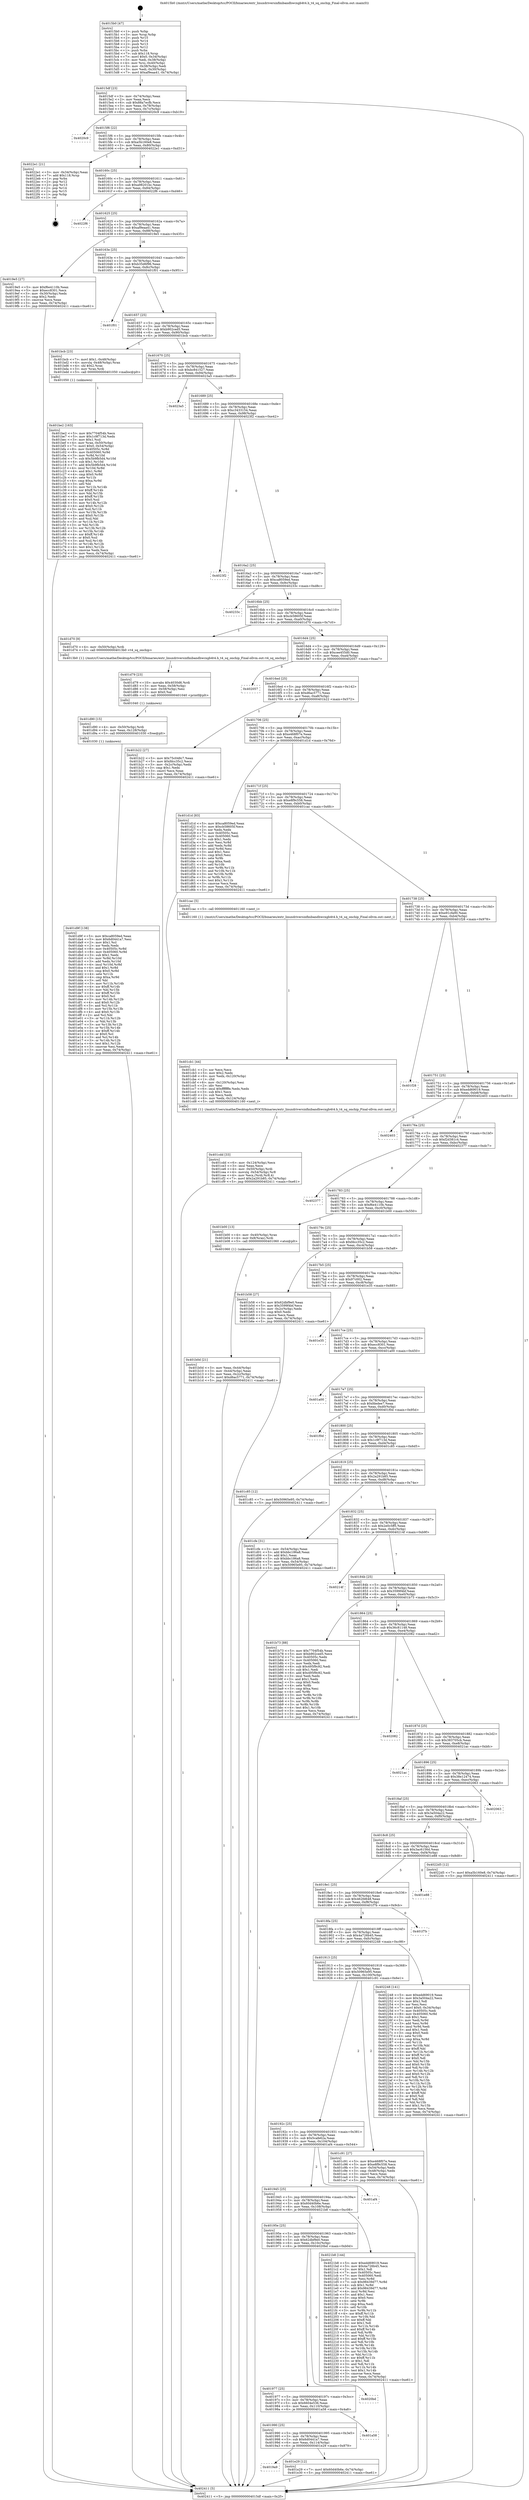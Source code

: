 digraph "0x4015b0" {
  label = "0x4015b0 (/mnt/c/Users/mathe/Desktop/tcc/POCII/binaries/extr_linuxdriversinfinibandhwcxgb4t4.h_t4_sq_onchip_Final-ollvm.out::main(0))"
  labelloc = "t"
  node[shape=record]

  Entry [label="",width=0.3,height=0.3,shape=circle,fillcolor=black,style=filled]
  "0x4015df" [label="{
     0x4015df [23]\l
     | [instrs]\l
     &nbsp;&nbsp;0x4015df \<+3\>: mov -0x74(%rbp),%eax\l
     &nbsp;&nbsp;0x4015e2 \<+2\>: mov %eax,%ecx\l
     &nbsp;&nbsp;0x4015e4 \<+6\>: sub $0x88a7ecfb,%ecx\l
     &nbsp;&nbsp;0x4015ea \<+3\>: mov %eax,-0x78(%rbp)\l
     &nbsp;&nbsp;0x4015ed \<+3\>: mov %ecx,-0x7c(%rbp)\l
     &nbsp;&nbsp;0x4015f0 \<+6\>: je 00000000004020c9 \<main+0xb19\>\l
  }"]
  "0x4020c9" [label="{
     0x4020c9\l
  }", style=dashed]
  "0x4015f6" [label="{
     0x4015f6 [22]\l
     | [instrs]\l
     &nbsp;&nbsp;0x4015f6 \<+5\>: jmp 00000000004015fb \<main+0x4b\>\l
     &nbsp;&nbsp;0x4015fb \<+3\>: mov -0x78(%rbp),%eax\l
     &nbsp;&nbsp;0x4015fe \<+5\>: sub $0xa5b160e8,%eax\l
     &nbsp;&nbsp;0x401603 \<+3\>: mov %eax,-0x80(%rbp)\l
     &nbsp;&nbsp;0x401606 \<+6\>: je 00000000004022e1 \<main+0xd31\>\l
  }"]
  Exit [label="",width=0.3,height=0.3,shape=circle,fillcolor=black,style=filled,peripheries=2]
  "0x4022e1" [label="{
     0x4022e1 [21]\l
     | [instrs]\l
     &nbsp;&nbsp;0x4022e1 \<+3\>: mov -0x34(%rbp),%eax\l
     &nbsp;&nbsp;0x4022e4 \<+7\>: add $0x118,%rsp\l
     &nbsp;&nbsp;0x4022eb \<+1\>: pop %rbx\l
     &nbsp;&nbsp;0x4022ec \<+2\>: pop %r12\l
     &nbsp;&nbsp;0x4022ee \<+2\>: pop %r13\l
     &nbsp;&nbsp;0x4022f0 \<+2\>: pop %r14\l
     &nbsp;&nbsp;0x4022f2 \<+2\>: pop %r15\l
     &nbsp;&nbsp;0x4022f4 \<+1\>: pop %rbp\l
     &nbsp;&nbsp;0x4022f5 \<+1\>: ret\l
  }"]
  "0x40160c" [label="{
     0x40160c [25]\l
     | [instrs]\l
     &nbsp;&nbsp;0x40160c \<+5\>: jmp 0000000000401611 \<main+0x61\>\l
     &nbsp;&nbsp;0x401611 \<+3\>: mov -0x78(%rbp),%eax\l
     &nbsp;&nbsp;0x401614 \<+5\>: sub $0xa98201bc,%eax\l
     &nbsp;&nbsp;0x401619 \<+6\>: mov %eax,-0x84(%rbp)\l
     &nbsp;&nbsp;0x40161f \<+6\>: je 00000000004022f6 \<main+0xd46\>\l
  }"]
  "0x4019a9" [label="{
     0x4019a9\l
  }", style=dashed]
  "0x4022f6" [label="{
     0x4022f6\l
  }", style=dashed]
  "0x401625" [label="{
     0x401625 [25]\l
     | [instrs]\l
     &nbsp;&nbsp;0x401625 \<+5\>: jmp 000000000040162a \<main+0x7a\>\l
     &nbsp;&nbsp;0x40162a \<+3\>: mov -0x78(%rbp),%eax\l
     &nbsp;&nbsp;0x40162d \<+5\>: sub $0xaf9eaa41,%eax\l
     &nbsp;&nbsp;0x401632 \<+6\>: mov %eax,-0x88(%rbp)\l
     &nbsp;&nbsp;0x401638 \<+6\>: je 00000000004019e5 \<main+0x435\>\l
  }"]
  "0x401e29" [label="{
     0x401e29 [12]\l
     | [instrs]\l
     &nbsp;&nbsp;0x401e29 \<+7\>: movl $0x60d40b6e,-0x74(%rbp)\l
     &nbsp;&nbsp;0x401e30 \<+5\>: jmp 0000000000402411 \<main+0xe61\>\l
  }"]
  "0x4019e5" [label="{
     0x4019e5 [27]\l
     | [instrs]\l
     &nbsp;&nbsp;0x4019e5 \<+5\>: mov $0xf6e4110b,%eax\l
     &nbsp;&nbsp;0x4019ea \<+5\>: mov $0xecc8301,%ecx\l
     &nbsp;&nbsp;0x4019ef \<+3\>: mov -0x30(%rbp),%edx\l
     &nbsp;&nbsp;0x4019f2 \<+3\>: cmp $0x2,%edx\l
     &nbsp;&nbsp;0x4019f5 \<+3\>: cmovne %ecx,%eax\l
     &nbsp;&nbsp;0x4019f8 \<+3\>: mov %eax,-0x74(%rbp)\l
     &nbsp;&nbsp;0x4019fb \<+5\>: jmp 0000000000402411 \<main+0xe61\>\l
  }"]
  "0x40163e" [label="{
     0x40163e [25]\l
     | [instrs]\l
     &nbsp;&nbsp;0x40163e \<+5\>: jmp 0000000000401643 \<main+0x93\>\l
     &nbsp;&nbsp;0x401643 \<+3\>: mov -0x78(%rbp),%eax\l
     &nbsp;&nbsp;0x401646 \<+5\>: sub $0xb35d6f96,%eax\l
     &nbsp;&nbsp;0x40164b \<+6\>: mov %eax,-0x8c(%rbp)\l
     &nbsp;&nbsp;0x401651 \<+6\>: je 0000000000401f01 \<main+0x951\>\l
  }"]
  "0x402411" [label="{
     0x402411 [5]\l
     | [instrs]\l
     &nbsp;&nbsp;0x402411 \<+5\>: jmp 00000000004015df \<main+0x2f\>\l
  }"]
  "0x4015b0" [label="{
     0x4015b0 [47]\l
     | [instrs]\l
     &nbsp;&nbsp;0x4015b0 \<+1\>: push %rbp\l
     &nbsp;&nbsp;0x4015b1 \<+3\>: mov %rsp,%rbp\l
     &nbsp;&nbsp;0x4015b4 \<+2\>: push %r15\l
     &nbsp;&nbsp;0x4015b6 \<+2\>: push %r14\l
     &nbsp;&nbsp;0x4015b8 \<+2\>: push %r13\l
     &nbsp;&nbsp;0x4015ba \<+2\>: push %r12\l
     &nbsp;&nbsp;0x4015bc \<+1\>: push %rbx\l
     &nbsp;&nbsp;0x4015bd \<+7\>: sub $0x118,%rsp\l
     &nbsp;&nbsp;0x4015c4 \<+7\>: movl $0x0,-0x34(%rbp)\l
     &nbsp;&nbsp;0x4015cb \<+3\>: mov %edi,-0x38(%rbp)\l
     &nbsp;&nbsp;0x4015ce \<+4\>: mov %rsi,-0x40(%rbp)\l
     &nbsp;&nbsp;0x4015d2 \<+3\>: mov -0x38(%rbp),%edi\l
     &nbsp;&nbsp;0x4015d5 \<+3\>: mov %edi,-0x30(%rbp)\l
     &nbsp;&nbsp;0x4015d8 \<+7\>: movl $0xaf9eaa41,-0x74(%rbp)\l
  }"]
  "0x401990" [label="{
     0x401990 [25]\l
     | [instrs]\l
     &nbsp;&nbsp;0x401990 \<+5\>: jmp 0000000000401995 \<main+0x3e5\>\l
     &nbsp;&nbsp;0x401995 \<+3\>: mov -0x78(%rbp),%eax\l
     &nbsp;&nbsp;0x401998 \<+5\>: sub $0x6d0441a7,%eax\l
     &nbsp;&nbsp;0x40199d \<+6\>: mov %eax,-0x114(%rbp)\l
     &nbsp;&nbsp;0x4019a3 \<+6\>: je 0000000000401e29 \<main+0x879\>\l
  }"]
  "0x401f01" [label="{
     0x401f01\l
  }", style=dashed]
  "0x401657" [label="{
     0x401657 [25]\l
     | [instrs]\l
     &nbsp;&nbsp;0x401657 \<+5\>: jmp 000000000040165c \<main+0xac\>\l
     &nbsp;&nbsp;0x40165c \<+3\>: mov -0x78(%rbp),%eax\l
     &nbsp;&nbsp;0x40165f \<+5\>: sub $0xb902ced5,%eax\l
     &nbsp;&nbsp;0x401664 \<+6\>: mov %eax,-0x90(%rbp)\l
     &nbsp;&nbsp;0x40166a \<+6\>: je 0000000000401bcb \<main+0x61b\>\l
  }"]
  "0x401a58" [label="{
     0x401a58\l
  }", style=dashed]
  "0x401bcb" [label="{
     0x401bcb [23]\l
     | [instrs]\l
     &nbsp;&nbsp;0x401bcb \<+7\>: movl $0x1,-0x48(%rbp)\l
     &nbsp;&nbsp;0x401bd2 \<+4\>: movslq -0x48(%rbp),%rax\l
     &nbsp;&nbsp;0x401bd6 \<+4\>: shl $0x2,%rax\l
     &nbsp;&nbsp;0x401bda \<+3\>: mov %rax,%rdi\l
     &nbsp;&nbsp;0x401bdd \<+5\>: call 0000000000401050 \<malloc@plt\>\l
     | [calls]\l
     &nbsp;&nbsp;0x401050 \{1\} (unknown)\l
  }"]
  "0x401670" [label="{
     0x401670 [25]\l
     | [instrs]\l
     &nbsp;&nbsp;0x401670 \<+5\>: jmp 0000000000401675 \<main+0xc5\>\l
     &nbsp;&nbsp;0x401675 \<+3\>: mov -0x78(%rbp),%eax\l
     &nbsp;&nbsp;0x401678 \<+5\>: sub $0xbc841527,%eax\l
     &nbsp;&nbsp;0x40167d \<+6\>: mov %eax,-0x94(%rbp)\l
     &nbsp;&nbsp;0x401683 \<+6\>: je 00000000004023a5 \<main+0xdf5\>\l
  }"]
  "0x401977" [label="{
     0x401977 [25]\l
     | [instrs]\l
     &nbsp;&nbsp;0x401977 \<+5\>: jmp 000000000040197c \<main+0x3cc\>\l
     &nbsp;&nbsp;0x40197c \<+3\>: mov -0x78(%rbp),%eax\l
     &nbsp;&nbsp;0x40197f \<+5\>: sub $0x6604e536,%eax\l
     &nbsp;&nbsp;0x401984 \<+6\>: mov %eax,-0x110(%rbp)\l
     &nbsp;&nbsp;0x40198a \<+6\>: je 0000000000401a58 \<main+0x4a8\>\l
  }"]
  "0x4023a5" [label="{
     0x4023a5\l
  }", style=dashed]
  "0x401689" [label="{
     0x401689 [25]\l
     | [instrs]\l
     &nbsp;&nbsp;0x401689 \<+5\>: jmp 000000000040168e \<main+0xde\>\l
     &nbsp;&nbsp;0x40168e \<+3\>: mov -0x78(%rbp),%eax\l
     &nbsp;&nbsp;0x401691 \<+5\>: sub $0xc3433154,%eax\l
     &nbsp;&nbsp;0x401696 \<+6\>: mov %eax,-0x98(%rbp)\l
     &nbsp;&nbsp;0x40169c \<+6\>: je 00000000004023f2 \<main+0xe42\>\l
  }"]
  "0x4020bd" [label="{
     0x4020bd\l
  }", style=dashed]
  "0x4023f2" [label="{
     0x4023f2\l
  }", style=dashed]
  "0x4016a2" [label="{
     0x4016a2 [25]\l
     | [instrs]\l
     &nbsp;&nbsp;0x4016a2 \<+5\>: jmp 00000000004016a7 \<main+0xf7\>\l
     &nbsp;&nbsp;0x4016a7 \<+3\>: mov -0x78(%rbp),%eax\l
     &nbsp;&nbsp;0x4016aa \<+5\>: sub $0xca8059ed,%eax\l
     &nbsp;&nbsp;0x4016af \<+6\>: mov %eax,-0x9c(%rbp)\l
     &nbsp;&nbsp;0x4016b5 \<+6\>: je 000000000040233c \<main+0xd8c\>\l
  }"]
  "0x40195e" [label="{
     0x40195e [25]\l
     | [instrs]\l
     &nbsp;&nbsp;0x40195e \<+5\>: jmp 0000000000401963 \<main+0x3b3\>\l
     &nbsp;&nbsp;0x401963 \<+3\>: mov -0x78(%rbp),%eax\l
     &nbsp;&nbsp;0x401966 \<+5\>: sub $0x62dbf9e0,%eax\l
     &nbsp;&nbsp;0x40196b \<+6\>: mov %eax,-0x10c(%rbp)\l
     &nbsp;&nbsp;0x401971 \<+6\>: je 00000000004020bd \<main+0xb0d\>\l
  }"]
  "0x40233c" [label="{
     0x40233c\l
  }", style=dashed]
  "0x4016bb" [label="{
     0x4016bb [25]\l
     | [instrs]\l
     &nbsp;&nbsp;0x4016bb \<+5\>: jmp 00000000004016c0 \<main+0x110\>\l
     &nbsp;&nbsp;0x4016c0 \<+3\>: mov -0x78(%rbp),%eax\l
     &nbsp;&nbsp;0x4016c3 \<+5\>: sub $0xcb58605f,%eax\l
     &nbsp;&nbsp;0x4016c8 \<+6\>: mov %eax,-0xa0(%rbp)\l
     &nbsp;&nbsp;0x4016ce \<+6\>: je 0000000000401d70 \<main+0x7c0\>\l
  }"]
  "0x4021b8" [label="{
     0x4021b8 [144]\l
     | [instrs]\l
     &nbsp;&nbsp;0x4021b8 \<+5\>: mov $0xedd69019,%eax\l
     &nbsp;&nbsp;0x4021bd \<+5\>: mov $0x4a726b45,%ecx\l
     &nbsp;&nbsp;0x4021c2 \<+2\>: mov $0x1,%dl\l
     &nbsp;&nbsp;0x4021c4 \<+7\>: mov 0x40505c,%esi\l
     &nbsp;&nbsp;0x4021cb \<+7\>: mov 0x405060,%edi\l
     &nbsp;&nbsp;0x4021d2 \<+3\>: mov %esi,%r8d\l
     &nbsp;&nbsp;0x4021d5 \<+7\>: sub $0x98439d77,%r8d\l
     &nbsp;&nbsp;0x4021dc \<+4\>: sub $0x1,%r8d\l
     &nbsp;&nbsp;0x4021e0 \<+7\>: add $0x98439d77,%r8d\l
     &nbsp;&nbsp;0x4021e7 \<+4\>: imul %r8d,%esi\l
     &nbsp;&nbsp;0x4021eb \<+3\>: and $0x1,%esi\l
     &nbsp;&nbsp;0x4021ee \<+3\>: cmp $0x0,%esi\l
     &nbsp;&nbsp;0x4021f1 \<+4\>: sete %r9b\l
     &nbsp;&nbsp;0x4021f5 \<+3\>: cmp $0xa,%edi\l
     &nbsp;&nbsp;0x4021f8 \<+4\>: setl %r10b\l
     &nbsp;&nbsp;0x4021fc \<+3\>: mov %r9b,%r11b\l
     &nbsp;&nbsp;0x4021ff \<+4\>: xor $0xff,%r11b\l
     &nbsp;&nbsp;0x402203 \<+3\>: mov %r10b,%bl\l
     &nbsp;&nbsp;0x402206 \<+3\>: xor $0xff,%bl\l
     &nbsp;&nbsp;0x402209 \<+3\>: xor $0x1,%dl\l
     &nbsp;&nbsp;0x40220c \<+3\>: mov %r11b,%r14b\l
     &nbsp;&nbsp;0x40220f \<+4\>: and $0xff,%r14b\l
     &nbsp;&nbsp;0x402213 \<+3\>: and %dl,%r9b\l
     &nbsp;&nbsp;0x402216 \<+3\>: mov %bl,%r15b\l
     &nbsp;&nbsp;0x402219 \<+4\>: and $0xff,%r15b\l
     &nbsp;&nbsp;0x40221d \<+3\>: and %dl,%r10b\l
     &nbsp;&nbsp;0x402220 \<+3\>: or %r9b,%r14b\l
     &nbsp;&nbsp;0x402223 \<+3\>: or %r10b,%r15b\l
     &nbsp;&nbsp;0x402226 \<+3\>: xor %r15b,%r14b\l
     &nbsp;&nbsp;0x402229 \<+3\>: or %bl,%r11b\l
     &nbsp;&nbsp;0x40222c \<+4\>: xor $0xff,%r11b\l
     &nbsp;&nbsp;0x402230 \<+3\>: or $0x1,%dl\l
     &nbsp;&nbsp;0x402233 \<+3\>: and %dl,%r11b\l
     &nbsp;&nbsp;0x402236 \<+3\>: or %r11b,%r14b\l
     &nbsp;&nbsp;0x402239 \<+4\>: test $0x1,%r14b\l
     &nbsp;&nbsp;0x40223d \<+3\>: cmovne %ecx,%eax\l
     &nbsp;&nbsp;0x402240 \<+3\>: mov %eax,-0x74(%rbp)\l
     &nbsp;&nbsp;0x402243 \<+5\>: jmp 0000000000402411 \<main+0xe61\>\l
  }"]
  "0x401d70" [label="{
     0x401d70 [9]\l
     | [instrs]\l
     &nbsp;&nbsp;0x401d70 \<+4\>: mov -0x50(%rbp),%rdi\l
     &nbsp;&nbsp;0x401d74 \<+5\>: call 00000000004013b0 \<t4_sq_onchip\>\l
     | [calls]\l
     &nbsp;&nbsp;0x4013b0 \{1\} (/mnt/c/Users/mathe/Desktop/tcc/POCII/binaries/extr_linuxdriversinfinibandhwcxgb4t4.h_t4_sq_onchip_Final-ollvm.out::t4_sq_onchip)\l
  }"]
  "0x4016d4" [label="{
     0x4016d4 [25]\l
     | [instrs]\l
     &nbsp;&nbsp;0x4016d4 \<+5\>: jmp 00000000004016d9 \<main+0x129\>\l
     &nbsp;&nbsp;0x4016d9 \<+3\>: mov -0x78(%rbp),%eax\l
     &nbsp;&nbsp;0x4016dc \<+5\>: sub $0xcee455d0,%eax\l
     &nbsp;&nbsp;0x4016e1 \<+6\>: mov %eax,-0xa4(%rbp)\l
     &nbsp;&nbsp;0x4016e7 \<+6\>: je 0000000000402057 \<main+0xaa7\>\l
  }"]
  "0x401945" [label="{
     0x401945 [25]\l
     | [instrs]\l
     &nbsp;&nbsp;0x401945 \<+5\>: jmp 000000000040194a \<main+0x39a\>\l
     &nbsp;&nbsp;0x40194a \<+3\>: mov -0x78(%rbp),%eax\l
     &nbsp;&nbsp;0x40194d \<+5\>: sub $0x60d40b6e,%eax\l
     &nbsp;&nbsp;0x401952 \<+6\>: mov %eax,-0x108(%rbp)\l
     &nbsp;&nbsp;0x401958 \<+6\>: je 00000000004021b8 \<main+0xc08\>\l
  }"]
  "0x402057" [label="{
     0x402057\l
  }", style=dashed]
  "0x4016ed" [label="{
     0x4016ed [25]\l
     | [instrs]\l
     &nbsp;&nbsp;0x4016ed \<+5\>: jmp 00000000004016f2 \<main+0x142\>\l
     &nbsp;&nbsp;0x4016f2 \<+3\>: mov -0x78(%rbp),%eax\l
     &nbsp;&nbsp;0x4016f5 \<+5\>: sub $0xd6ac5771,%eax\l
     &nbsp;&nbsp;0x4016fa \<+6\>: mov %eax,-0xa8(%rbp)\l
     &nbsp;&nbsp;0x401700 \<+6\>: je 0000000000401b22 \<main+0x572\>\l
  }"]
  "0x401af4" [label="{
     0x401af4\l
  }", style=dashed]
  "0x401b22" [label="{
     0x401b22 [27]\l
     | [instrs]\l
     &nbsp;&nbsp;0x401b22 \<+5\>: mov $0x75c048c7,%eax\l
     &nbsp;&nbsp;0x401b27 \<+5\>: mov $0xfdcc35c2,%ecx\l
     &nbsp;&nbsp;0x401b2c \<+3\>: mov -0x2c(%rbp),%edx\l
     &nbsp;&nbsp;0x401b2f \<+3\>: cmp $0x1,%edx\l
     &nbsp;&nbsp;0x401b32 \<+3\>: cmovl %ecx,%eax\l
     &nbsp;&nbsp;0x401b35 \<+3\>: mov %eax,-0x74(%rbp)\l
     &nbsp;&nbsp;0x401b38 \<+5\>: jmp 0000000000402411 \<main+0xe61\>\l
  }"]
  "0x401706" [label="{
     0x401706 [25]\l
     | [instrs]\l
     &nbsp;&nbsp;0x401706 \<+5\>: jmp 000000000040170b \<main+0x15b\>\l
     &nbsp;&nbsp;0x40170b \<+3\>: mov -0x78(%rbp),%eax\l
     &nbsp;&nbsp;0x40170e \<+5\>: sub $0xe468f07e,%eax\l
     &nbsp;&nbsp;0x401713 \<+6\>: mov %eax,-0xac(%rbp)\l
     &nbsp;&nbsp;0x401719 \<+6\>: je 0000000000401d1d \<main+0x76d\>\l
  }"]
  "0x401d9f" [label="{
     0x401d9f [138]\l
     | [instrs]\l
     &nbsp;&nbsp;0x401d9f \<+5\>: mov $0xca8059ed,%eax\l
     &nbsp;&nbsp;0x401da4 \<+5\>: mov $0x6d0441a7,%esi\l
     &nbsp;&nbsp;0x401da9 \<+2\>: mov $0x1,%cl\l
     &nbsp;&nbsp;0x401dab \<+2\>: xor %edx,%edx\l
     &nbsp;&nbsp;0x401dad \<+8\>: mov 0x40505c,%r8d\l
     &nbsp;&nbsp;0x401db5 \<+8\>: mov 0x405060,%r9d\l
     &nbsp;&nbsp;0x401dbd \<+3\>: sub $0x1,%edx\l
     &nbsp;&nbsp;0x401dc0 \<+3\>: mov %r8d,%r10d\l
     &nbsp;&nbsp;0x401dc3 \<+3\>: add %edx,%r10d\l
     &nbsp;&nbsp;0x401dc6 \<+4\>: imul %r10d,%r8d\l
     &nbsp;&nbsp;0x401dca \<+4\>: and $0x1,%r8d\l
     &nbsp;&nbsp;0x401dce \<+4\>: cmp $0x0,%r8d\l
     &nbsp;&nbsp;0x401dd2 \<+4\>: sete %r11b\l
     &nbsp;&nbsp;0x401dd6 \<+4\>: cmp $0xa,%r9d\l
     &nbsp;&nbsp;0x401dda \<+3\>: setl %bl\l
     &nbsp;&nbsp;0x401ddd \<+3\>: mov %r11b,%r14b\l
     &nbsp;&nbsp;0x401de0 \<+4\>: xor $0xff,%r14b\l
     &nbsp;&nbsp;0x401de4 \<+3\>: mov %bl,%r15b\l
     &nbsp;&nbsp;0x401de7 \<+4\>: xor $0xff,%r15b\l
     &nbsp;&nbsp;0x401deb \<+3\>: xor $0x0,%cl\l
     &nbsp;&nbsp;0x401dee \<+3\>: mov %r14b,%r12b\l
     &nbsp;&nbsp;0x401df1 \<+4\>: and $0x0,%r12b\l
     &nbsp;&nbsp;0x401df5 \<+3\>: and %cl,%r11b\l
     &nbsp;&nbsp;0x401df8 \<+3\>: mov %r15b,%r13b\l
     &nbsp;&nbsp;0x401dfb \<+4\>: and $0x0,%r13b\l
     &nbsp;&nbsp;0x401dff \<+2\>: and %cl,%bl\l
     &nbsp;&nbsp;0x401e01 \<+3\>: or %r11b,%r12b\l
     &nbsp;&nbsp;0x401e04 \<+3\>: or %bl,%r13b\l
     &nbsp;&nbsp;0x401e07 \<+3\>: xor %r13b,%r12b\l
     &nbsp;&nbsp;0x401e0a \<+3\>: or %r15b,%r14b\l
     &nbsp;&nbsp;0x401e0d \<+4\>: xor $0xff,%r14b\l
     &nbsp;&nbsp;0x401e11 \<+3\>: or $0x0,%cl\l
     &nbsp;&nbsp;0x401e14 \<+3\>: and %cl,%r14b\l
     &nbsp;&nbsp;0x401e17 \<+3\>: or %r14b,%r12b\l
     &nbsp;&nbsp;0x401e1a \<+4\>: test $0x1,%r12b\l
     &nbsp;&nbsp;0x401e1e \<+3\>: cmovne %esi,%eax\l
     &nbsp;&nbsp;0x401e21 \<+3\>: mov %eax,-0x74(%rbp)\l
     &nbsp;&nbsp;0x401e24 \<+5\>: jmp 0000000000402411 \<main+0xe61\>\l
  }"]
  "0x401d1d" [label="{
     0x401d1d [83]\l
     | [instrs]\l
     &nbsp;&nbsp;0x401d1d \<+5\>: mov $0xca8059ed,%eax\l
     &nbsp;&nbsp;0x401d22 \<+5\>: mov $0xcb58605f,%ecx\l
     &nbsp;&nbsp;0x401d27 \<+2\>: xor %edx,%edx\l
     &nbsp;&nbsp;0x401d29 \<+7\>: mov 0x40505c,%esi\l
     &nbsp;&nbsp;0x401d30 \<+7\>: mov 0x405060,%edi\l
     &nbsp;&nbsp;0x401d37 \<+3\>: sub $0x1,%edx\l
     &nbsp;&nbsp;0x401d3a \<+3\>: mov %esi,%r8d\l
     &nbsp;&nbsp;0x401d3d \<+3\>: add %edx,%r8d\l
     &nbsp;&nbsp;0x401d40 \<+4\>: imul %r8d,%esi\l
     &nbsp;&nbsp;0x401d44 \<+3\>: and $0x1,%esi\l
     &nbsp;&nbsp;0x401d47 \<+3\>: cmp $0x0,%esi\l
     &nbsp;&nbsp;0x401d4a \<+4\>: sete %r9b\l
     &nbsp;&nbsp;0x401d4e \<+3\>: cmp $0xa,%edi\l
     &nbsp;&nbsp;0x401d51 \<+4\>: setl %r10b\l
     &nbsp;&nbsp;0x401d55 \<+3\>: mov %r9b,%r11b\l
     &nbsp;&nbsp;0x401d58 \<+3\>: and %r10b,%r11b\l
     &nbsp;&nbsp;0x401d5b \<+3\>: xor %r10b,%r9b\l
     &nbsp;&nbsp;0x401d5e \<+3\>: or %r9b,%r11b\l
     &nbsp;&nbsp;0x401d61 \<+4\>: test $0x1,%r11b\l
     &nbsp;&nbsp;0x401d65 \<+3\>: cmovne %ecx,%eax\l
     &nbsp;&nbsp;0x401d68 \<+3\>: mov %eax,-0x74(%rbp)\l
     &nbsp;&nbsp;0x401d6b \<+5\>: jmp 0000000000402411 \<main+0xe61\>\l
  }"]
  "0x40171f" [label="{
     0x40171f [25]\l
     | [instrs]\l
     &nbsp;&nbsp;0x40171f \<+5\>: jmp 0000000000401724 \<main+0x174\>\l
     &nbsp;&nbsp;0x401724 \<+3\>: mov -0x78(%rbp),%eax\l
     &nbsp;&nbsp;0x401727 \<+5\>: sub $0xe8f9c558,%eax\l
     &nbsp;&nbsp;0x40172c \<+6\>: mov %eax,-0xb0(%rbp)\l
     &nbsp;&nbsp;0x401732 \<+6\>: je 0000000000401cac \<main+0x6fc\>\l
  }"]
  "0x401d90" [label="{
     0x401d90 [15]\l
     | [instrs]\l
     &nbsp;&nbsp;0x401d90 \<+4\>: mov -0x50(%rbp),%rdi\l
     &nbsp;&nbsp;0x401d94 \<+6\>: mov %eax,-0x128(%rbp)\l
     &nbsp;&nbsp;0x401d9a \<+5\>: call 0000000000401030 \<free@plt\>\l
     | [calls]\l
     &nbsp;&nbsp;0x401030 \{1\} (unknown)\l
  }"]
  "0x401cac" [label="{
     0x401cac [5]\l
     | [instrs]\l
     &nbsp;&nbsp;0x401cac \<+5\>: call 0000000000401160 \<next_i\>\l
     | [calls]\l
     &nbsp;&nbsp;0x401160 \{1\} (/mnt/c/Users/mathe/Desktop/tcc/POCII/binaries/extr_linuxdriversinfinibandhwcxgb4t4.h_t4_sq_onchip_Final-ollvm.out::next_i)\l
  }"]
  "0x401738" [label="{
     0x401738 [25]\l
     | [instrs]\l
     &nbsp;&nbsp;0x401738 \<+5\>: jmp 000000000040173d \<main+0x18d\>\l
     &nbsp;&nbsp;0x40173d \<+3\>: mov -0x78(%rbp),%eax\l
     &nbsp;&nbsp;0x401740 \<+5\>: sub $0xe91cfa90,%eax\l
     &nbsp;&nbsp;0x401745 \<+6\>: mov %eax,-0xb4(%rbp)\l
     &nbsp;&nbsp;0x40174b \<+6\>: je 0000000000401f28 \<main+0x978\>\l
  }"]
  "0x401d79" [label="{
     0x401d79 [23]\l
     | [instrs]\l
     &nbsp;&nbsp;0x401d79 \<+10\>: movabs $0x4030d6,%rdi\l
     &nbsp;&nbsp;0x401d83 \<+3\>: mov %eax,-0x58(%rbp)\l
     &nbsp;&nbsp;0x401d86 \<+3\>: mov -0x58(%rbp),%esi\l
     &nbsp;&nbsp;0x401d89 \<+2\>: mov $0x0,%al\l
     &nbsp;&nbsp;0x401d8b \<+5\>: call 0000000000401040 \<printf@plt\>\l
     | [calls]\l
     &nbsp;&nbsp;0x401040 \{1\} (unknown)\l
  }"]
  "0x401f28" [label="{
     0x401f28\l
  }", style=dashed]
  "0x401751" [label="{
     0x401751 [25]\l
     | [instrs]\l
     &nbsp;&nbsp;0x401751 \<+5\>: jmp 0000000000401756 \<main+0x1a6\>\l
     &nbsp;&nbsp;0x401756 \<+3\>: mov -0x78(%rbp),%eax\l
     &nbsp;&nbsp;0x401759 \<+5\>: sub $0xedd69019,%eax\l
     &nbsp;&nbsp;0x40175e \<+6\>: mov %eax,-0xb8(%rbp)\l
     &nbsp;&nbsp;0x401764 \<+6\>: je 0000000000402403 \<main+0xe53\>\l
  }"]
  "0x401cdd" [label="{
     0x401cdd [33]\l
     | [instrs]\l
     &nbsp;&nbsp;0x401cdd \<+6\>: mov -0x124(%rbp),%ecx\l
     &nbsp;&nbsp;0x401ce3 \<+3\>: imul %eax,%ecx\l
     &nbsp;&nbsp;0x401ce6 \<+4\>: mov -0x50(%rbp),%rdi\l
     &nbsp;&nbsp;0x401cea \<+4\>: movslq -0x54(%rbp),%r8\l
     &nbsp;&nbsp;0x401cee \<+4\>: mov %ecx,(%rdi,%r8,4)\l
     &nbsp;&nbsp;0x401cf2 \<+7\>: movl $0x2a291b85,-0x74(%rbp)\l
     &nbsp;&nbsp;0x401cf9 \<+5\>: jmp 0000000000402411 \<main+0xe61\>\l
  }"]
  "0x402403" [label="{
     0x402403\l
  }", style=dashed]
  "0x40176a" [label="{
     0x40176a [25]\l
     | [instrs]\l
     &nbsp;&nbsp;0x40176a \<+5\>: jmp 000000000040176f \<main+0x1bf\>\l
     &nbsp;&nbsp;0x40176f \<+3\>: mov -0x78(%rbp),%eax\l
     &nbsp;&nbsp;0x401772 \<+5\>: sub $0xf2d381c4,%eax\l
     &nbsp;&nbsp;0x401777 \<+6\>: mov %eax,-0xbc(%rbp)\l
     &nbsp;&nbsp;0x40177d \<+6\>: je 0000000000402377 \<main+0xdc7\>\l
  }"]
  "0x401cb1" [label="{
     0x401cb1 [44]\l
     | [instrs]\l
     &nbsp;&nbsp;0x401cb1 \<+2\>: xor %ecx,%ecx\l
     &nbsp;&nbsp;0x401cb3 \<+5\>: mov $0x2,%edx\l
     &nbsp;&nbsp;0x401cb8 \<+6\>: mov %edx,-0x120(%rbp)\l
     &nbsp;&nbsp;0x401cbe \<+1\>: cltd\l
     &nbsp;&nbsp;0x401cbf \<+6\>: mov -0x120(%rbp),%esi\l
     &nbsp;&nbsp;0x401cc5 \<+2\>: idiv %esi\l
     &nbsp;&nbsp;0x401cc7 \<+6\>: imul $0xfffffffe,%edx,%edx\l
     &nbsp;&nbsp;0x401ccd \<+3\>: sub $0x1,%ecx\l
     &nbsp;&nbsp;0x401cd0 \<+2\>: sub %ecx,%edx\l
     &nbsp;&nbsp;0x401cd2 \<+6\>: mov %edx,-0x124(%rbp)\l
     &nbsp;&nbsp;0x401cd8 \<+5\>: call 0000000000401160 \<next_i\>\l
     | [calls]\l
     &nbsp;&nbsp;0x401160 \{1\} (/mnt/c/Users/mathe/Desktop/tcc/POCII/binaries/extr_linuxdriversinfinibandhwcxgb4t4.h_t4_sq_onchip_Final-ollvm.out::next_i)\l
  }"]
  "0x402377" [label="{
     0x402377\l
  }", style=dashed]
  "0x401783" [label="{
     0x401783 [25]\l
     | [instrs]\l
     &nbsp;&nbsp;0x401783 \<+5\>: jmp 0000000000401788 \<main+0x1d8\>\l
     &nbsp;&nbsp;0x401788 \<+3\>: mov -0x78(%rbp),%eax\l
     &nbsp;&nbsp;0x40178b \<+5\>: sub $0xf6e4110b,%eax\l
     &nbsp;&nbsp;0x401790 \<+6\>: mov %eax,-0xc0(%rbp)\l
     &nbsp;&nbsp;0x401796 \<+6\>: je 0000000000401b00 \<main+0x550\>\l
  }"]
  "0x40192c" [label="{
     0x40192c [25]\l
     | [instrs]\l
     &nbsp;&nbsp;0x40192c \<+5\>: jmp 0000000000401931 \<main+0x381\>\l
     &nbsp;&nbsp;0x401931 \<+3\>: mov -0x78(%rbp),%eax\l
     &nbsp;&nbsp;0x401934 \<+5\>: sub $0x5cafe62a,%eax\l
     &nbsp;&nbsp;0x401939 \<+6\>: mov %eax,-0x104(%rbp)\l
     &nbsp;&nbsp;0x40193f \<+6\>: je 0000000000401af4 \<main+0x544\>\l
  }"]
  "0x401b00" [label="{
     0x401b00 [13]\l
     | [instrs]\l
     &nbsp;&nbsp;0x401b00 \<+4\>: mov -0x40(%rbp),%rax\l
     &nbsp;&nbsp;0x401b04 \<+4\>: mov 0x8(%rax),%rdi\l
     &nbsp;&nbsp;0x401b08 \<+5\>: call 0000000000401060 \<atoi@plt\>\l
     | [calls]\l
     &nbsp;&nbsp;0x401060 \{1\} (unknown)\l
  }"]
  "0x40179c" [label="{
     0x40179c [25]\l
     | [instrs]\l
     &nbsp;&nbsp;0x40179c \<+5\>: jmp 00000000004017a1 \<main+0x1f1\>\l
     &nbsp;&nbsp;0x4017a1 \<+3\>: mov -0x78(%rbp),%eax\l
     &nbsp;&nbsp;0x4017a4 \<+5\>: sub $0xfdcc35c2,%eax\l
     &nbsp;&nbsp;0x4017a9 \<+6\>: mov %eax,-0xc4(%rbp)\l
     &nbsp;&nbsp;0x4017af \<+6\>: je 0000000000401b58 \<main+0x5a8\>\l
  }"]
  "0x401b0d" [label="{
     0x401b0d [21]\l
     | [instrs]\l
     &nbsp;&nbsp;0x401b0d \<+3\>: mov %eax,-0x44(%rbp)\l
     &nbsp;&nbsp;0x401b10 \<+3\>: mov -0x44(%rbp),%eax\l
     &nbsp;&nbsp;0x401b13 \<+3\>: mov %eax,-0x2c(%rbp)\l
     &nbsp;&nbsp;0x401b16 \<+7\>: movl $0xd6ac5771,-0x74(%rbp)\l
     &nbsp;&nbsp;0x401b1d \<+5\>: jmp 0000000000402411 \<main+0xe61\>\l
  }"]
  "0x401c91" [label="{
     0x401c91 [27]\l
     | [instrs]\l
     &nbsp;&nbsp;0x401c91 \<+5\>: mov $0xe468f07e,%eax\l
     &nbsp;&nbsp;0x401c96 \<+5\>: mov $0xe8f9c558,%ecx\l
     &nbsp;&nbsp;0x401c9b \<+3\>: mov -0x54(%rbp),%edx\l
     &nbsp;&nbsp;0x401c9e \<+3\>: cmp -0x48(%rbp),%edx\l
     &nbsp;&nbsp;0x401ca1 \<+3\>: cmovl %ecx,%eax\l
     &nbsp;&nbsp;0x401ca4 \<+3\>: mov %eax,-0x74(%rbp)\l
     &nbsp;&nbsp;0x401ca7 \<+5\>: jmp 0000000000402411 \<main+0xe61\>\l
  }"]
  "0x401b58" [label="{
     0x401b58 [27]\l
     | [instrs]\l
     &nbsp;&nbsp;0x401b58 \<+5\>: mov $0x62dbf9e0,%eax\l
     &nbsp;&nbsp;0x401b5d \<+5\>: mov $0x3599f4bf,%ecx\l
     &nbsp;&nbsp;0x401b62 \<+3\>: mov -0x2c(%rbp),%edx\l
     &nbsp;&nbsp;0x401b65 \<+3\>: cmp $0x0,%edx\l
     &nbsp;&nbsp;0x401b68 \<+3\>: cmove %ecx,%eax\l
     &nbsp;&nbsp;0x401b6b \<+3\>: mov %eax,-0x74(%rbp)\l
     &nbsp;&nbsp;0x401b6e \<+5\>: jmp 0000000000402411 \<main+0xe61\>\l
  }"]
  "0x4017b5" [label="{
     0x4017b5 [25]\l
     | [instrs]\l
     &nbsp;&nbsp;0x4017b5 \<+5\>: jmp 00000000004017ba \<main+0x20a\>\l
     &nbsp;&nbsp;0x4017ba \<+3\>: mov -0x78(%rbp),%eax\l
     &nbsp;&nbsp;0x4017bd \<+5\>: sub $0x97c002,%eax\l
     &nbsp;&nbsp;0x4017c2 \<+6\>: mov %eax,-0xc8(%rbp)\l
     &nbsp;&nbsp;0x4017c8 \<+6\>: je 0000000000401e35 \<main+0x885\>\l
  }"]
  "0x401913" [label="{
     0x401913 [25]\l
     | [instrs]\l
     &nbsp;&nbsp;0x401913 \<+5\>: jmp 0000000000401918 \<main+0x368\>\l
     &nbsp;&nbsp;0x401918 \<+3\>: mov -0x78(%rbp),%eax\l
     &nbsp;&nbsp;0x40191b \<+5\>: sub $0x50965e95,%eax\l
     &nbsp;&nbsp;0x401920 \<+6\>: mov %eax,-0x100(%rbp)\l
     &nbsp;&nbsp;0x401926 \<+6\>: je 0000000000401c91 \<main+0x6e1\>\l
  }"]
  "0x401e35" [label="{
     0x401e35\l
  }", style=dashed]
  "0x4017ce" [label="{
     0x4017ce [25]\l
     | [instrs]\l
     &nbsp;&nbsp;0x4017ce \<+5\>: jmp 00000000004017d3 \<main+0x223\>\l
     &nbsp;&nbsp;0x4017d3 \<+3\>: mov -0x78(%rbp),%eax\l
     &nbsp;&nbsp;0x4017d6 \<+5\>: sub $0xecc8301,%eax\l
     &nbsp;&nbsp;0x4017db \<+6\>: mov %eax,-0xcc(%rbp)\l
     &nbsp;&nbsp;0x4017e1 \<+6\>: je 0000000000401a00 \<main+0x450\>\l
  }"]
  "0x402248" [label="{
     0x402248 [141]\l
     | [instrs]\l
     &nbsp;&nbsp;0x402248 \<+5\>: mov $0xedd69019,%eax\l
     &nbsp;&nbsp;0x40224d \<+5\>: mov $0x3a504a22,%ecx\l
     &nbsp;&nbsp;0x402252 \<+2\>: mov $0x1,%dl\l
     &nbsp;&nbsp;0x402254 \<+2\>: xor %esi,%esi\l
     &nbsp;&nbsp;0x402256 \<+7\>: movl $0x0,-0x34(%rbp)\l
     &nbsp;&nbsp;0x40225d \<+7\>: mov 0x40505c,%edi\l
     &nbsp;&nbsp;0x402264 \<+8\>: mov 0x405060,%r8d\l
     &nbsp;&nbsp;0x40226c \<+3\>: sub $0x1,%esi\l
     &nbsp;&nbsp;0x40226f \<+3\>: mov %edi,%r9d\l
     &nbsp;&nbsp;0x402272 \<+3\>: add %esi,%r9d\l
     &nbsp;&nbsp;0x402275 \<+4\>: imul %r9d,%edi\l
     &nbsp;&nbsp;0x402279 \<+3\>: and $0x1,%edi\l
     &nbsp;&nbsp;0x40227c \<+3\>: cmp $0x0,%edi\l
     &nbsp;&nbsp;0x40227f \<+4\>: sete %r10b\l
     &nbsp;&nbsp;0x402283 \<+4\>: cmp $0xa,%r8d\l
     &nbsp;&nbsp;0x402287 \<+4\>: setl %r11b\l
     &nbsp;&nbsp;0x40228b \<+3\>: mov %r10b,%bl\l
     &nbsp;&nbsp;0x40228e \<+3\>: xor $0xff,%bl\l
     &nbsp;&nbsp;0x402291 \<+3\>: mov %r11b,%r14b\l
     &nbsp;&nbsp;0x402294 \<+4\>: xor $0xff,%r14b\l
     &nbsp;&nbsp;0x402298 \<+3\>: xor $0x0,%dl\l
     &nbsp;&nbsp;0x40229b \<+3\>: mov %bl,%r15b\l
     &nbsp;&nbsp;0x40229e \<+4\>: and $0x0,%r15b\l
     &nbsp;&nbsp;0x4022a2 \<+3\>: and %dl,%r10b\l
     &nbsp;&nbsp;0x4022a5 \<+3\>: mov %r14b,%r12b\l
     &nbsp;&nbsp;0x4022a8 \<+4\>: and $0x0,%r12b\l
     &nbsp;&nbsp;0x4022ac \<+3\>: and %dl,%r11b\l
     &nbsp;&nbsp;0x4022af \<+3\>: or %r10b,%r15b\l
     &nbsp;&nbsp;0x4022b2 \<+3\>: or %r11b,%r12b\l
     &nbsp;&nbsp;0x4022b5 \<+3\>: xor %r12b,%r15b\l
     &nbsp;&nbsp;0x4022b8 \<+3\>: or %r14b,%bl\l
     &nbsp;&nbsp;0x4022bb \<+3\>: xor $0xff,%bl\l
     &nbsp;&nbsp;0x4022be \<+3\>: or $0x0,%dl\l
     &nbsp;&nbsp;0x4022c1 \<+2\>: and %dl,%bl\l
     &nbsp;&nbsp;0x4022c3 \<+3\>: or %bl,%r15b\l
     &nbsp;&nbsp;0x4022c6 \<+4\>: test $0x1,%r15b\l
     &nbsp;&nbsp;0x4022ca \<+3\>: cmovne %ecx,%eax\l
     &nbsp;&nbsp;0x4022cd \<+3\>: mov %eax,-0x74(%rbp)\l
     &nbsp;&nbsp;0x4022d0 \<+5\>: jmp 0000000000402411 \<main+0xe61\>\l
  }"]
  "0x401a00" [label="{
     0x401a00\l
  }", style=dashed]
  "0x4017e7" [label="{
     0x4017e7 [25]\l
     | [instrs]\l
     &nbsp;&nbsp;0x4017e7 \<+5\>: jmp 00000000004017ec \<main+0x23c\>\l
     &nbsp;&nbsp;0x4017ec \<+3\>: mov -0x78(%rbp),%eax\l
     &nbsp;&nbsp;0x4017ef \<+5\>: sub $0xfdedee7,%eax\l
     &nbsp;&nbsp;0x4017f4 \<+6\>: mov %eax,-0xd0(%rbp)\l
     &nbsp;&nbsp;0x4017fa \<+6\>: je 0000000000401f0d \<main+0x95d\>\l
  }"]
  "0x4018fa" [label="{
     0x4018fa [25]\l
     | [instrs]\l
     &nbsp;&nbsp;0x4018fa \<+5\>: jmp 00000000004018ff \<main+0x34f\>\l
     &nbsp;&nbsp;0x4018ff \<+3\>: mov -0x78(%rbp),%eax\l
     &nbsp;&nbsp;0x401902 \<+5\>: sub $0x4a726b45,%eax\l
     &nbsp;&nbsp;0x401907 \<+6\>: mov %eax,-0xfc(%rbp)\l
     &nbsp;&nbsp;0x40190d \<+6\>: je 0000000000402248 \<main+0xc98\>\l
  }"]
  "0x401f0d" [label="{
     0x401f0d\l
  }", style=dashed]
  "0x401800" [label="{
     0x401800 [25]\l
     | [instrs]\l
     &nbsp;&nbsp;0x401800 \<+5\>: jmp 0000000000401805 \<main+0x255\>\l
     &nbsp;&nbsp;0x401805 \<+3\>: mov -0x78(%rbp),%eax\l
     &nbsp;&nbsp;0x401808 \<+5\>: sub $0x1c9f713d,%eax\l
     &nbsp;&nbsp;0x40180d \<+6\>: mov %eax,-0xd4(%rbp)\l
     &nbsp;&nbsp;0x401813 \<+6\>: je 0000000000401c85 \<main+0x6d5\>\l
  }"]
  "0x401f7b" [label="{
     0x401f7b\l
  }", style=dashed]
  "0x401c85" [label="{
     0x401c85 [12]\l
     | [instrs]\l
     &nbsp;&nbsp;0x401c85 \<+7\>: movl $0x50965e95,-0x74(%rbp)\l
     &nbsp;&nbsp;0x401c8c \<+5\>: jmp 0000000000402411 \<main+0xe61\>\l
  }"]
  "0x401819" [label="{
     0x401819 [25]\l
     | [instrs]\l
     &nbsp;&nbsp;0x401819 \<+5\>: jmp 000000000040181e \<main+0x26e\>\l
     &nbsp;&nbsp;0x40181e \<+3\>: mov -0x78(%rbp),%eax\l
     &nbsp;&nbsp;0x401821 \<+5\>: sub $0x2a291b85,%eax\l
     &nbsp;&nbsp;0x401826 \<+6\>: mov %eax,-0xd8(%rbp)\l
     &nbsp;&nbsp;0x40182c \<+6\>: je 0000000000401cfe \<main+0x74e\>\l
  }"]
  "0x4018e1" [label="{
     0x4018e1 [25]\l
     | [instrs]\l
     &nbsp;&nbsp;0x4018e1 \<+5\>: jmp 00000000004018e6 \<main+0x336\>\l
     &nbsp;&nbsp;0x4018e6 \<+3\>: mov -0x78(%rbp),%eax\l
     &nbsp;&nbsp;0x4018e9 \<+5\>: sub $0x462fd648,%eax\l
     &nbsp;&nbsp;0x4018ee \<+6\>: mov %eax,-0xf8(%rbp)\l
     &nbsp;&nbsp;0x4018f4 \<+6\>: je 0000000000401f7b \<main+0x9cb\>\l
  }"]
  "0x401cfe" [label="{
     0x401cfe [31]\l
     | [instrs]\l
     &nbsp;&nbsp;0x401cfe \<+3\>: mov -0x54(%rbp),%eax\l
     &nbsp;&nbsp;0x401d01 \<+5\>: add $0xbbc186a8,%eax\l
     &nbsp;&nbsp;0x401d06 \<+3\>: add $0x1,%eax\l
     &nbsp;&nbsp;0x401d09 \<+5\>: sub $0xbbc186a8,%eax\l
     &nbsp;&nbsp;0x401d0e \<+3\>: mov %eax,-0x54(%rbp)\l
     &nbsp;&nbsp;0x401d11 \<+7\>: movl $0x50965e95,-0x74(%rbp)\l
     &nbsp;&nbsp;0x401d18 \<+5\>: jmp 0000000000402411 \<main+0xe61\>\l
  }"]
  "0x401832" [label="{
     0x401832 [25]\l
     | [instrs]\l
     &nbsp;&nbsp;0x401832 \<+5\>: jmp 0000000000401837 \<main+0x287\>\l
     &nbsp;&nbsp;0x401837 \<+3\>: mov -0x78(%rbp),%eax\l
     &nbsp;&nbsp;0x40183a \<+5\>: sub $0x2e0c5ff5,%eax\l
     &nbsp;&nbsp;0x40183f \<+6\>: mov %eax,-0xdc(%rbp)\l
     &nbsp;&nbsp;0x401845 \<+6\>: je 000000000040214f \<main+0xb9f\>\l
  }"]
  "0x401e88" [label="{
     0x401e88\l
  }", style=dashed]
  "0x40214f" [label="{
     0x40214f\l
  }", style=dashed]
  "0x40184b" [label="{
     0x40184b [25]\l
     | [instrs]\l
     &nbsp;&nbsp;0x40184b \<+5\>: jmp 0000000000401850 \<main+0x2a0\>\l
     &nbsp;&nbsp;0x401850 \<+3\>: mov -0x78(%rbp),%eax\l
     &nbsp;&nbsp;0x401853 \<+5\>: sub $0x3599f4bf,%eax\l
     &nbsp;&nbsp;0x401858 \<+6\>: mov %eax,-0xe0(%rbp)\l
     &nbsp;&nbsp;0x40185e \<+6\>: je 0000000000401b73 \<main+0x5c3\>\l
  }"]
  "0x4018c8" [label="{
     0x4018c8 [25]\l
     | [instrs]\l
     &nbsp;&nbsp;0x4018c8 \<+5\>: jmp 00000000004018cd \<main+0x31d\>\l
     &nbsp;&nbsp;0x4018cd \<+3\>: mov -0x78(%rbp),%eax\l
     &nbsp;&nbsp;0x4018d0 \<+5\>: sub $0x3ac6156d,%eax\l
     &nbsp;&nbsp;0x4018d5 \<+6\>: mov %eax,-0xf4(%rbp)\l
     &nbsp;&nbsp;0x4018db \<+6\>: je 0000000000401e88 \<main+0x8d8\>\l
  }"]
  "0x401b73" [label="{
     0x401b73 [88]\l
     | [instrs]\l
     &nbsp;&nbsp;0x401b73 \<+5\>: mov $0x7704f54b,%eax\l
     &nbsp;&nbsp;0x401b78 \<+5\>: mov $0xb902ced5,%ecx\l
     &nbsp;&nbsp;0x401b7d \<+7\>: mov 0x40505c,%edx\l
     &nbsp;&nbsp;0x401b84 \<+7\>: mov 0x405060,%esi\l
     &nbsp;&nbsp;0x401b8b \<+2\>: mov %edx,%edi\l
     &nbsp;&nbsp;0x401b8d \<+6\>: sub $0x495f9c92,%edi\l
     &nbsp;&nbsp;0x401b93 \<+3\>: sub $0x1,%edi\l
     &nbsp;&nbsp;0x401b96 \<+6\>: add $0x495f9c92,%edi\l
     &nbsp;&nbsp;0x401b9c \<+3\>: imul %edi,%edx\l
     &nbsp;&nbsp;0x401b9f \<+3\>: and $0x1,%edx\l
     &nbsp;&nbsp;0x401ba2 \<+3\>: cmp $0x0,%edx\l
     &nbsp;&nbsp;0x401ba5 \<+4\>: sete %r8b\l
     &nbsp;&nbsp;0x401ba9 \<+3\>: cmp $0xa,%esi\l
     &nbsp;&nbsp;0x401bac \<+4\>: setl %r9b\l
     &nbsp;&nbsp;0x401bb0 \<+3\>: mov %r8b,%r10b\l
     &nbsp;&nbsp;0x401bb3 \<+3\>: and %r9b,%r10b\l
     &nbsp;&nbsp;0x401bb6 \<+3\>: xor %r9b,%r8b\l
     &nbsp;&nbsp;0x401bb9 \<+3\>: or %r8b,%r10b\l
     &nbsp;&nbsp;0x401bbc \<+4\>: test $0x1,%r10b\l
     &nbsp;&nbsp;0x401bc0 \<+3\>: cmovne %ecx,%eax\l
     &nbsp;&nbsp;0x401bc3 \<+3\>: mov %eax,-0x74(%rbp)\l
     &nbsp;&nbsp;0x401bc6 \<+5\>: jmp 0000000000402411 \<main+0xe61\>\l
  }"]
  "0x401864" [label="{
     0x401864 [25]\l
     | [instrs]\l
     &nbsp;&nbsp;0x401864 \<+5\>: jmp 0000000000401869 \<main+0x2b9\>\l
     &nbsp;&nbsp;0x401869 \<+3\>: mov -0x78(%rbp),%eax\l
     &nbsp;&nbsp;0x40186c \<+5\>: sub $0x36c81148,%eax\l
     &nbsp;&nbsp;0x401871 \<+6\>: mov %eax,-0xe4(%rbp)\l
     &nbsp;&nbsp;0x401877 \<+6\>: je 0000000000402082 \<main+0xad2\>\l
  }"]
  "0x401be2" [label="{
     0x401be2 [163]\l
     | [instrs]\l
     &nbsp;&nbsp;0x401be2 \<+5\>: mov $0x7704f54b,%ecx\l
     &nbsp;&nbsp;0x401be7 \<+5\>: mov $0x1c9f713d,%edx\l
     &nbsp;&nbsp;0x401bec \<+3\>: mov $0x1,%sil\l
     &nbsp;&nbsp;0x401bef \<+4\>: mov %rax,-0x50(%rbp)\l
     &nbsp;&nbsp;0x401bf3 \<+7\>: movl $0x0,-0x54(%rbp)\l
     &nbsp;&nbsp;0x401bfa \<+8\>: mov 0x40505c,%r8d\l
     &nbsp;&nbsp;0x401c02 \<+8\>: mov 0x405060,%r9d\l
     &nbsp;&nbsp;0x401c0a \<+3\>: mov %r8d,%r10d\l
     &nbsp;&nbsp;0x401c0d \<+7\>: sub $0x5b9fb5d4,%r10d\l
     &nbsp;&nbsp;0x401c14 \<+4\>: sub $0x1,%r10d\l
     &nbsp;&nbsp;0x401c18 \<+7\>: add $0x5b9fb5d4,%r10d\l
     &nbsp;&nbsp;0x401c1f \<+4\>: imul %r10d,%r8d\l
     &nbsp;&nbsp;0x401c23 \<+4\>: and $0x1,%r8d\l
     &nbsp;&nbsp;0x401c27 \<+4\>: cmp $0x0,%r8d\l
     &nbsp;&nbsp;0x401c2b \<+4\>: sete %r11b\l
     &nbsp;&nbsp;0x401c2f \<+4\>: cmp $0xa,%r9d\l
     &nbsp;&nbsp;0x401c33 \<+3\>: setl %bl\l
     &nbsp;&nbsp;0x401c36 \<+3\>: mov %r11b,%r14b\l
     &nbsp;&nbsp;0x401c39 \<+4\>: xor $0xff,%r14b\l
     &nbsp;&nbsp;0x401c3d \<+3\>: mov %bl,%r15b\l
     &nbsp;&nbsp;0x401c40 \<+4\>: xor $0xff,%r15b\l
     &nbsp;&nbsp;0x401c44 \<+4\>: xor $0x0,%sil\l
     &nbsp;&nbsp;0x401c48 \<+3\>: mov %r14b,%r12b\l
     &nbsp;&nbsp;0x401c4b \<+4\>: and $0x0,%r12b\l
     &nbsp;&nbsp;0x401c4f \<+3\>: and %sil,%r11b\l
     &nbsp;&nbsp;0x401c52 \<+3\>: mov %r15b,%r13b\l
     &nbsp;&nbsp;0x401c55 \<+4\>: and $0x0,%r13b\l
     &nbsp;&nbsp;0x401c59 \<+3\>: and %sil,%bl\l
     &nbsp;&nbsp;0x401c5c \<+3\>: or %r11b,%r12b\l
     &nbsp;&nbsp;0x401c5f \<+3\>: or %bl,%r13b\l
     &nbsp;&nbsp;0x401c62 \<+3\>: xor %r13b,%r12b\l
     &nbsp;&nbsp;0x401c65 \<+3\>: or %r15b,%r14b\l
     &nbsp;&nbsp;0x401c68 \<+4\>: xor $0xff,%r14b\l
     &nbsp;&nbsp;0x401c6c \<+4\>: or $0x0,%sil\l
     &nbsp;&nbsp;0x401c70 \<+3\>: and %sil,%r14b\l
     &nbsp;&nbsp;0x401c73 \<+3\>: or %r14b,%r12b\l
     &nbsp;&nbsp;0x401c76 \<+4\>: test $0x1,%r12b\l
     &nbsp;&nbsp;0x401c7a \<+3\>: cmovne %edx,%ecx\l
     &nbsp;&nbsp;0x401c7d \<+3\>: mov %ecx,-0x74(%rbp)\l
     &nbsp;&nbsp;0x401c80 \<+5\>: jmp 0000000000402411 \<main+0xe61\>\l
  }"]
  "0x4022d5" [label="{
     0x4022d5 [12]\l
     | [instrs]\l
     &nbsp;&nbsp;0x4022d5 \<+7\>: movl $0xa5b160e8,-0x74(%rbp)\l
     &nbsp;&nbsp;0x4022dc \<+5\>: jmp 0000000000402411 \<main+0xe61\>\l
  }"]
  "0x402082" [label="{
     0x402082\l
  }", style=dashed]
  "0x40187d" [label="{
     0x40187d [25]\l
     | [instrs]\l
     &nbsp;&nbsp;0x40187d \<+5\>: jmp 0000000000401882 \<main+0x2d2\>\l
     &nbsp;&nbsp;0x401882 \<+3\>: mov -0x78(%rbp),%eax\l
     &nbsp;&nbsp;0x401885 \<+5\>: sub $0x383705cb,%eax\l
     &nbsp;&nbsp;0x40188a \<+6\>: mov %eax,-0xe8(%rbp)\l
     &nbsp;&nbsp;0x401890 \<+6\>: je 00000000004021ac \<main+0xbfc\>\l
  }"]
  "0x4018af" [label="{
     0x4018af [25]\l
     | [instrs]\l
     &nbsp;&nbsp;0x4018af \<+5\>: jmp 00000000004018b4 \<main+0x304\>\l
     &nbsp;&nbsp;0x4018b4 \<+3\>: mov -0x78(%rbp),%eax\l
     &nbsp;&nbsp;0x4018b7 \<+5\>: sub $0x3a504a22,%eax\l
     &nbsp;&nbsp;0x4018bc \<+6\>: mov %eax,-0xf0(%rbp)\l
     &nbsp;&nbsp;0x4018c2 \<+6\>: je 00000000004022d5 \<main+0xd25\>\l
  }"]
  "0x4021ac" [label="{
     0x4021ac\l
  }", style=dashed]
  "0x401896" [label="{
     0x401896 [25]\l
     | [instrs]\l
     &nbsp;&nbsp;0x401896 \<+5\>: jmp 000000000040189b \<main+0x2eb\>\l
     &nbsp;&nbsp;0x40189b \<+3\>: mov -0x78(%rbp),%eax\l
     &nbsp;&nbsp;0x40189e \<+5\>: sub $0x38e12474,%eax\l
     &nbsp;&nbsp;0x4018a3 \<+6\>: mov %eax,-0xec(%rbp)\l
     &nbsp;&nbsp;0x4018a9 \<+6\>: je 0000000000402063 \<main+0xab3\>\l
  }"]
  "0x402063" [label="{
     0x402063\l
  }", style=dashed]
  Entry -> "0x4015b0" [label=" 1"]
  "0x4015df" -> "0x4020c9" [label=" 0"]
  "0x4015df" -> "0x4015f6" [label=" 18"]
  "0x4022e1" -> Exit [label=" 1"]
  "0x4015f6" -> "0x4022e1" [label=" 1"]
  "0x4015f6" -> "0x40160c" [label=" 17"]
  "0x4022d5" -> "0x402411" [label=" 1"]
  "0x40160c" -> "0x4022f6" [label=" 0"]
  "0x40160c" -> "0x401625" [label=" 17"]
  "0x402248" -> "0x402411" [label=" 1"]
  "0x401625" -> "0x4019e5" [label=" 1"]
  "0x401625" -> "0x40163e" [label=" 16"]
  "0x4019e5" -> "0x402411" [label=" 1"]
  "0x4015b0" -> "0x4015df" [label=" 1"]
  "0x402411" -> "0x4015df" [label=" 17"]
  "0x4021b8" -> "0x402411" [label=" 1"]
  "0x40163e" -> "0x401f01" [label=" 0"]
  "0x40163e" -> "0x401657" [label=" 16"]
  "0x401990" -> "0x4019a9" [label=" 0"]
  "0x401657" -> "0x401bcb" [label=" 1"]
  "0x401657" -> "0x401670" [label=" 15"]
  "0x401990" -> "0x401e29" [label=" 1"]
  "0x401670" -> "0x4023a5" [label=" 0"]
  "0x401670" -> "0x401689" [label=" 15"]
  "0x401977" -> "0x401990" [label=" 1"]
  "0x401689" -> "0x4023f2" [label=" 0"]
  "0x401689" -> "0x4016a2" [label=" 15"]
  "0x401977" -> "0x401a58" [label=" 0"]
  "0x4016a2" -> "0x40233c" [label=" 0"]
  "0x4016a2" -> "0x4016bb" [label=" 15"]
  "0x40195e" -> "0x401977" [label=" 1"]
  "0x4016bb" -> "0x401d70" [label=" 1"]
  "0x4016bb" -> "0x4016d4" [label=" 14"]
  "0x40195e" -> "0x4020bd" [label=" 0"]
  "0x4016d4" -> "0x402057" [label=" 0"]
  "0x4016d4" -> "0x4016ed" [label=" 14"]
  "0x401945" -> "0x40195e" [label=" 1"]
  "0x4016ed" -> "0x401b22" [label=" 1"]
  "0x4016ed" -> "0x401706" [label=" 13"]
  "0x401945" -> "0x4021b8" [label=" 1"]
  "0x401706" -> "0x401d1d" [label=" 1"]
  "0x401706" -> "0x40171f" [label=" 12"]
  "0x40192c" -> "0x401945" [label=" 2"]
  "0x40171f" -> "0x401cac" [label=" 1"]
  "0x40171f" -> "0x401738" [label=" 11"]
  "0x40192c" -> "0x401af4" [label=" 0"]
  "0x401738" -> "0x401f28" [label=" 0"]
  "0x401738" -> "0x401751" [label=" 11"]
  "0x401e29" -> "0x402411" [label=" 1"]
  "0x401751" -> "0x402403" [label=" 0"]
  "0x401751" -> "0x40176a" [label=" 11"]
  "0x401d9f" -> "0x402411" [label=" 1"]
  "0x40176a" -> "0x402377" [label=" 0"]
  "0x40176a" -> "0x401783" [label=" 11"]
  "0x401d90" -> "0x401d9f" [label=" 1"]
  "0x401783" -> "0x401b00" [label=" 1"]
  "0x401783" -> "0x40179c" [label=" 10"]
  "0x401b00" -> "0x401b0d" [label=" 1"]
  "0x401b0d" -> "0x402411" [label=" 1"]
  "0x401b22" -> "0x402411" [label=" 1"]
  "0x401d79" -> "0x401d90" [label=" 1"]
  "0x40179c" -> "0x401b58" [label=" 1"]
  "0x40179c" -> "0x4017b5" [label=" 9"]
  "0x401b58" -> "0x402411" [label=" 1"]
  "0x401d70" -> "0x401d79" [label=" 1"]
  "0x4017b5" -> "0x401e35" [label=" 0"]
  "0x4017b5" -> "0x4017ce" [label=" 9"]
  "0x401cfe" -> "0x402411" [label=" 1"]
  "0x4017ce" -> "0x401a00" [label=" 0"]
  "0x4017ce" -> "0x4017e7" [label=" 9"]
  "0x401cdd" -> "0x402411" [label=" 1"]
  "0x4017e7" -> "0x401f0d" [label=" 0"]
  "0x4017e7" -> "0x401800" [label=" 9"]
  "0x401cac" -> "0x401cb1" [label=" 1"]
  "0x401800" -> "0x401c85" [label=" 1"]
  "0x401800" -> "0x401819" [label=" 8"]
  "0x401c91" -> "0x402411" [label=" 2"]
  "0x401819" -> "0x401cfe" [label=" 1"]
  "0x401819" -> "0x401832" [label=" 7"]
  "0x401913" -> "0x401c91" [label=" 2"]
  "0x401832" -> "0x40214f" [label=" 0"]
  "0x401832" -> "0x40184b" [label=" 7"]
  "0x401d1d" -> "0x402411" [label=" 1"]
  "0x40184b" -> "0x401b73" [label=" 1"]
  "0x40184b" -> "0x401864" [label=" 6"]
  "0x401b73" -> "0x402411" [label=" 1"]
  "0x401bcb" -> "0x401be2" [label=" 1"]
  "0x401be2" -> "0x402411" [label=" 1"]
  "0x401c85" -> "0x402411" [label=" 1"]
  "0x4018fa" -> "0x402248" [label=" 1"]
  "0x401864" -> "0x402082" [label=" 0"]
  "0x401864" -> "0x40187d" [label=" 6"]
  "0x401cb1" -> "0x401cdd" [label=" 1"]
  "0x40187d" -> "0x4021ac" [label=" 0"]
  "0x40187d" -> "0x401896" [label=" 6"]
  "0x4018e1" -> "0x401f7b" [label=" 0"]
  "0x401896" -> "0x402063" [label=" 0"]
  "0x401896" -> "0x4018af" [label=" 6"]
  "0x4018e1" -> "0x4018fa" [label=" 5"]
  "0x4018af" -> "0x4022d5" [label=" 1"]
  "0x4018af" -> "0x4018c8" [label=" 5"]
  "0x4018fa" -> "0x401913" [label=" 4"]
  "0x4018c8" -> "0x401e88" [label=" 0"]
  "0x4018c8" -> "0x4018e1" [label=" 5"]
  "0x401913" -> "0x40192c" [label=" 2"]
}
